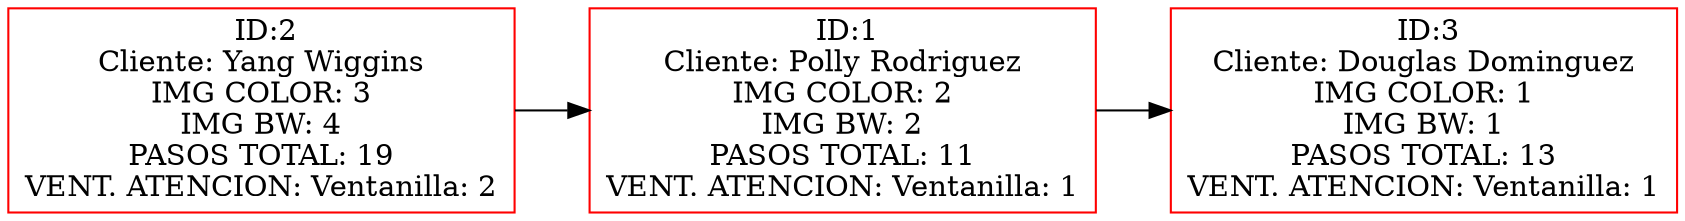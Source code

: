 digraph G { 
node[shape=box, color=red];
nodo21685669[label=" ID:2\nCliente: Yang Wiggins\nIMG COLOR: 3\nIMG BW: 4\nPASOS TOTAL: 19\nVENT. ATENCION: Ventanilla: 2"]
nodo2133927002[label=" ID:1\nCliente: Polly Rodriguez\nIMG COLOR: 2\nIMG BW: 2\nPASOS TOTAL: 11\nVENT. ATENCION: Ventanilla: 1"]
nodo1836019240[label=" ID:3\nCliente: Douglas Dominguez\nIMG COLOR: 1\nIMG BW: 1\nPASOS TOTAL: 13\nVENT. ATENCION: Ventanilla: 1"]
nodo21685669 -> nodo2133927002;
nodo2133927002 -> nodo1836019240;
rankdir=LR;
} 
